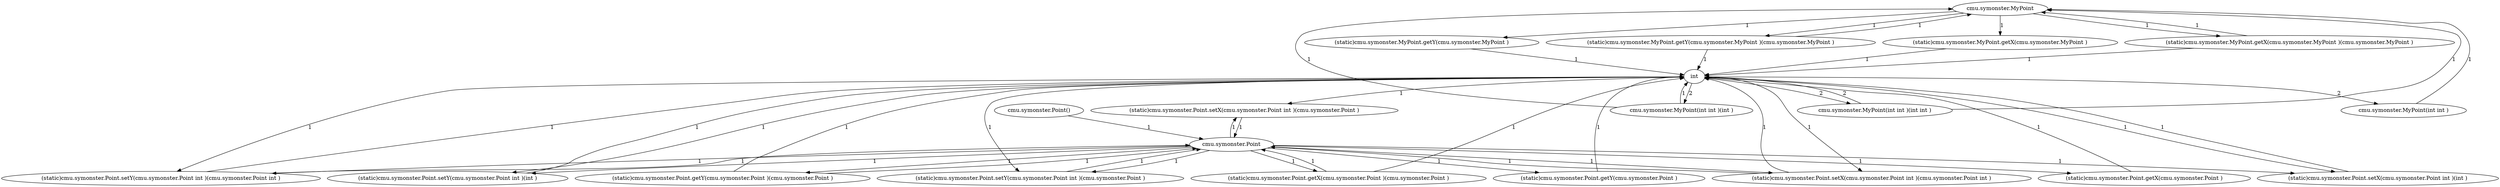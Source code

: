 digraph net{
"cmu.symonster.MyPoint"->"(static)cmu.symonster.MyPoint.getX(cmu.symonster.MyPoint )"[label="1"]
"cmu.symonster.MyPoint"->"(static)cmu.symonster.MyPoint.getX(cmu.symonster.MyPoint )(cmu.symonster.MyPoint )"[label="1"]
"cmu.symonster.MyPoint"->"(static)cmu.symonster.MyPoint.getY(cmu.symonster.MyPoint )"[label="1"]
"cmu.symonster.MyPoint"->"(static)cmu.symonster.MyPoint.getY(cmu.symonster.MyPoint )(cmu.symonster.MyPoint )"[label="1"]
"cmu.symonster.Point"->"(static)cmu.symonster.Point.getX(cmu.symonster.Point )"[label="1"]
"cmu.symonster.Point"->"(static)cmu.symonster.Point.getX(cmu.symonster.Point )(cmu.symonster.Point )"[label="1"]
"cmu.symonster.Point"->"(static)cmu.symonster.Point.getY(cmu.symonster.Point )"[label="1"]
"cmu.symonster.Point"->"(static)cmu.symonster.Point.getY(cmu.symonster.Point )(cmu.symonster.Point )"[label="1"]
"cmu.symonster.Point"->"(static)cmu.symonster.Point.setX(cmu.symonster.Point int )(cmu.symonster.Point )"[label="1"]
"cmu.symonster.Point"->"(static)cmu.symonster.Point.setX(cmu.symonster.Point int )(cmu.symonster.Point int )"[label="1"]
"cmu.symonster.Point"->"(static)cmu.symonster.Point.setX(cmu.symonster.Point int )(int )"[label="1"]
"cmu.symonster.Point"->"(static)cmu.symonster.Point.setY(cmu.symonster.Point int )(cmu.symonster.Point )"[label="1"]
"cmu.symonster.Point"->"(static)cmu.symonster.Point.setY(cmu.symonster.Point int )(cmu.symonster.Point int )"[label="1"]
"cmu.symonster.Point"->"(static)cmu.symonster.Point.setY(cmu.symonster.Point int )(int )"[label="1"]
"int"->"(static)cmu.symonster.Point.setX(cmu.symonster.Point int )(cmu.symonster.Point )"[label="1"]
"int"->"(static)cmu.symonster.Point.setX(cmu.symonster.Point int )(cmu.symonster.Point int )"[label="1"]
"int"->"(static)cmu.symonster.Point.setX(cmu.symonster.Point int )(int )"[label="1"]
"int"->"(static)cmu.symonster.Point.setY(cmu.symonster.Point int )(cmu.symonster.Point )"[label="1"]
"int"->"(static)cmu.symonster.Point.setY(cmu.symonster.Point int )(cmu.symonster.Point int )"[label="1"]
"int"->"(static)cmu.symonster.Point.setY(cmu.symonster.Point int )(int )"[label="1"]
"int"->"cmu.symonster.MyPoint(int int )"[label="2"]
"int"->"cmu.symonster.MyPoint(int int )(int )"[label="2"]
"int"->"cmu.symonster.MyPoint(int int )(int int )"[label="2"]
"(static)cmu.symonster.MyPoint.getX(cmu.symonster.MyPoint )"->"int"[label="1"]
"(static)cmu.symonster.MyPoint.getX(cmu.symonster.MyPoint )(cmu.symonster.MyPoint )"->"cmu.symonster.MyPoint"[label="1"]
"(static)cmu.symonster.MyPoint.getX(cmu.symonster.MyPoint )(cmu.symonster.MyPoint )"->"int"[label="1"]
"(static)cmu.symonster.MyPoint.getY(cmu.symonster.MyPoint )"->"int"[label="1"]
"(static)cmu.symonster.MyPoint.getY(cmu.symonster.MyPoint )(cmu.symonster.MyPoint )"->"cmu.symonster.MyPoint"[label="1"]
"(static)cmu.symonster.MyPoint.getY(cmu.symonster.MyPoint )(cmu.symonster.MyPoint )"->"int"[label="1"]
"(static)cmu.symonster.Point.getX(cmu.symonster.Point )"->"int"[label="1"]
"(static)cmu.symonster.Point.getX(cmu.symonster.Point )(cmu.symonster.Point )"->"cmu.symonster.Point"[label="1"]
"(static)cmu.symonster.Point.getX(cmu.symonster.Point )(cmu.symonster.Point )"->"int"[label="1"]
"(static)cmu.symonster.Point.getY(cmu.symonster.Point )"->"int"[label="1"]
"(static)cmu.symonster.Point.getY(cmu.symonster.Point )(cmu.symonster.Point )"->"cmu.symonster.Point"[label="1"]
"(static)cmu.symonster.Point.getY(cmu.symonster.Point )(cmu.symonster.Point )"->"int"[label="1"]
"(static)cmu.symonster.Point.setX(cmu.symonster.Point int )(cmu.symonster.Point )"->"cmu.symonster.Point"[label="1"]
"(static)cmu.symonster.Point.setX(cmu.symonster.Point int )(cmu.symonster.Point int )"->"cmu.symonster.Point"[label="1"]
"(static)cmu.symonster.Point.setX(cmu.symonster.Point int )(cmu.symonster.Point int )"->"int"[label="1"]
"(static)cmu.symonster.Point.setX(cmu.symonster.Point int )(int )"->"int"[label="1"]
"(static)cmu.symonster.Point.setY(cmu.symonster.Point int )(cmu.symonster.Point )"->"cmu.symonster.Point"[label="1"]
"(static)cmu.symonster.Point.setY(cmu.symonster.Point int )(cmu.symonster.Point int )"->"cmu.symonster.Point"[label="1"]
"(static)cmu.symonster.Point.setY(cmu.symonster.Point int )(cmu.symonster.Point int )"->"int"[label="1"]
"(static)cmu.symonster.Point.setY(cmu.symonster.Point int )(int )"->"int"[label="1"]
"cmu.symonster.MyPoint(int int )"->"cmu.symonster.MyPoint"[label="1"]
"cmu.symonster.MyPoint(int int )(int )"->"cmu.symonster.MyPoint"[label="1"]
"cmu.symonster.MyPoint(int int )(int )"->"int"[label="1"]
"cmu.symonster.MyPoint(int int )(int int )"->"cmu.symonster.MyPoint"[label="1"]
"cmu.symonster.MyPoint(int int )(int int )"->"int"[label="2"]
"cmu.symonster.Point()"->"cmu.symonster.Point"[label="1"]
}